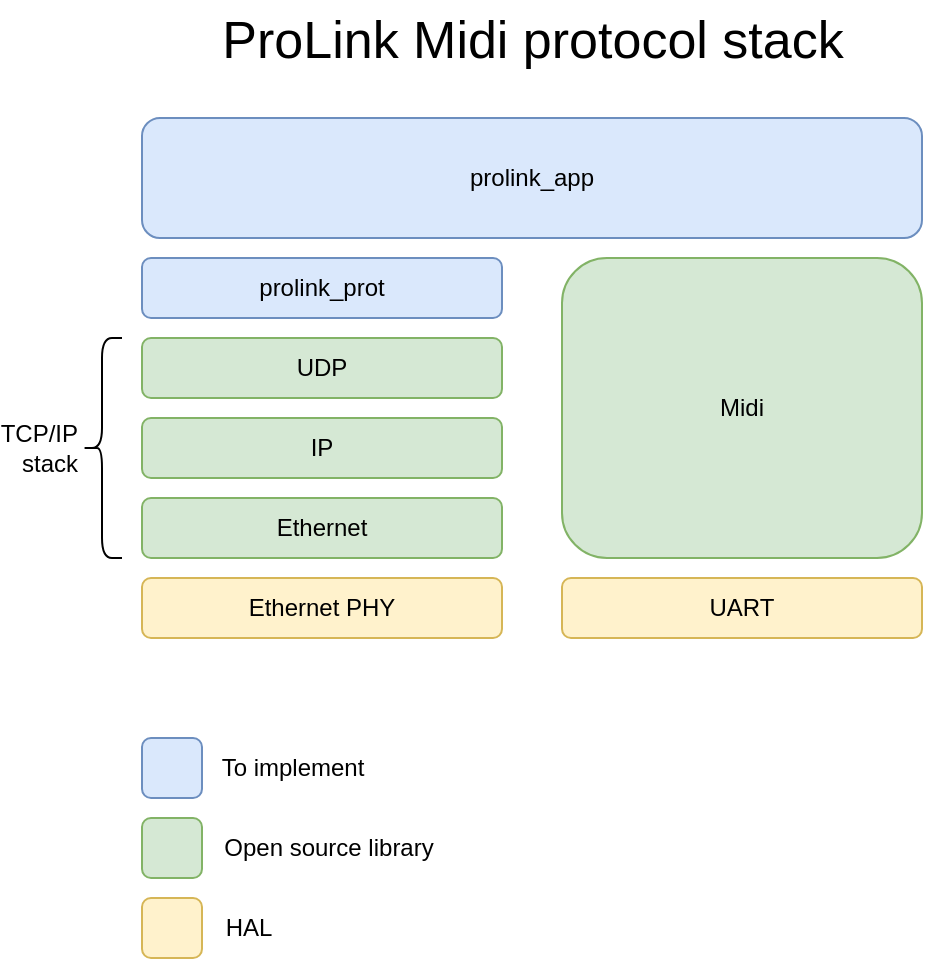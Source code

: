 <mxfile version="20.8.23" type="device"><diagram name="Pagina-1" id="P_gyNPnk7yqhtGl5c0zu"><mxGraphModel dx="954" dy="599" grid="1" gridSize="10" guides="1" tooltips="1" connect="1" arrows="1" fold="1" page="1" pageScale="1" pageWidth="827" pageHeight="1169" math="0" shadow="0"><root><mxCell id="0"/><mxCell id="1" parent="0"/><mxCell id="-B3mPAhHFFIKv1JD_mpU-1" value="Ethernet PHY" style="rounded=1;whiteSpace=wrap;html=1;fillColor=#fff2cc;strokeColor=#d6b656;" vertex="1" parent="1"><mxGeometry x="190" y="360" width="180" height="30" as="geometry"/></mxCell><mxCell id="-B3mPAhHFFIKv1JD_mpU-2" value="Ethernet" style="rounded=1;whiteSpace=wrap;html=1;fillColor=#d5e8d4;strokeColor=#82b366;" vertex="1" parent="1"><mxGeometry x="190" y="320" width="180" height="30" as="geometry"/></mxCell><mxCell id="-B3mPAhHFFIKv1JD_mpU-3" value="IP" style="rounded=1;whiteSpace=wrap;html=1;fillColor=#d5e8d4;strokeColor=#82b366;" vertex="1" parent="1"><mxGeometry x="190" y="280" width="180" height="30" as="geometry"/></mxCell><mxCell id="-B3mPAhHFFIKv1JD_mpU-4" value="UDP" style="rounded=1;whiteSpace=wrap;html=1;fillColor=#d5e8d4;strokeColor=#82b366;" vertex="1" parent="1"><mxGeometry x="190" y="240" width="180" height="30" as="geometry"/></mxCell><mxCell id="-B3mPAhHFFIKv1JD_mpU-5" value="prolink_prot" style="rounded=1;whiteSpace=wrap;html=1;fillColor=#dae8fc;strokeColor=#6c8ebf;" vertex="1" parent="1"><mxGeometry x="190" y="200" width="180" height="30" as="geometry"/></mxCell><mxCell id="-B3mPAhHFFIKv1JD_mpU-6" value="Midi" style="rounded=1;whiteSpace=wrap;html=1;fillColor=#d5e8d4;strokeColor=#82b366;" vertex="1" parent="1"><mxGeometry x="400" y="200" width="180" height="150" as="geometry"/></mxCell><mxCell id="-B3mPAhHFFIKv1JD_mpU-7" value="UART" style="rounded=1;whiteSpace=wrap;html=1;fillColor=#fff2cc;strokeColor=#d6b656;" vertex="1" parent="1"><mxGeometry x="400" y="360" width="180" height="30" as="geometry"/></mxCell><mxCell id="-B3mPAhHFFIKv1JD_mpU-9" value="prolink_app" style="rounded=1;whiteSpace=wrap;html=1;fillColor=#dae8fc;strokeColor=#6c8ebf;" vertex="1" parent="1"><mxGeometry x="190" y="130" width="390" height="60" as="geometry"/></mxCell><mxCell id="-B3mPAhHFFIKv1JD_mpU-10" value="TCP/IP &lt;br&gt;stack" style="shape=curlyBracket;whiteSpace=wrap;html=1;rounded=1;labelPosition=left;verticalLabelPosition=middle;align=right;verticalAlign=middle;" vertex="1" parent="1"><mxGeometry x="160" y="240" width="20" height="110" as="geometry"/></mxCell><mxCell id="-B3mPAhHFFIKv1JD_mpU-13" value="&lt;font style=&quot;font-size: 26px;&quot;&gt;ProLink Midi protocol stack&lt;/font&gt;" style="text;html=1;align=center;verticalAlign=middle;resizable=0;points=[];autosize=1;strokeColor=none;fillColor=none;" vertex="1" parent="1"><mxGeometry x="220" y="71" width="330" height="40" as="geometry"/></mxCell><mxCell id="-B3mPAhHFFIKv1JD_mpU-14" value="" style="rounded=1;whiteSpace=wrap;html=1;fontSize=26;fillColor=#dae8fc;strokeColor=#6c8ebf;" vertex="1" parent="1"><mxGeometry x="190" y="440" width="30" height="30" as="geometry"/></mxCell><mxCell id="-B3mPAhHFFIKv1JD_mpU-15" value="" style="rounded=1;whiteSpace=wrap;html=1;fontSize=26;fillColor=#d5e8d4;strokeColor=#82b366;" vertex="1" parent="1"><mxGeometry x="190" y="480" width="30" height="30" as="geometry"/></mxCell><mxCell id="-B3mPAhHFFIKv1JD_mpU-16" value="" style="rounded=1;whiteSpace=wrap;html=1;fontSize=26;fillColor=#fff2cc;strokeColor=#d6b656;" vertex="1" parent="1"><mxGeometry x="190" y="520" width="30" height="30" as="geometry"/></mxCell><mxCell id="-B3mPAhHFFIKv1JD_mpU-17" value="&lt;font style=&quot;font-size: 12px;&quot;&gt;To implement&lt;/font&gt;" style="text;html=1;align=center;verticalAlign=middle;resizable=0;points=[];autosize=1;strokeColor=none;fillColor=none;fontSize=26;" vertex="1" parent="1"><mxGeometry x="220" y="430" width="90" height="40" as="geometry"/></mxCell><mxCell id="-B3mPAhHFFIKv1JD_mpU-18" value="Open source library" style="text;html=1;align=center;verticalAlign=middle;resizable=0;points=[];autosize=1;strokeColor=none;fillColor=none;fontSize=12;" vertex="1" parent="1"><mxGeometry x="218" y="480" width="130" height="30" as="geometry"/></mxCell><mxCell id="-B3mPAhHFFIKv1JD_mpU-19" value="HAL" style="text;html=1;align=center;verticalAlign=middle;resizable=0;points=[];autosize=1;strokeColor=none;fillColor=none;fontSize=12;" vertex="1" parent="1"><mxGeometry x="218" y="520" width="50" height="30" as="geometry"/></mxCell></root></mxGraphModel></diagram></mxfile>